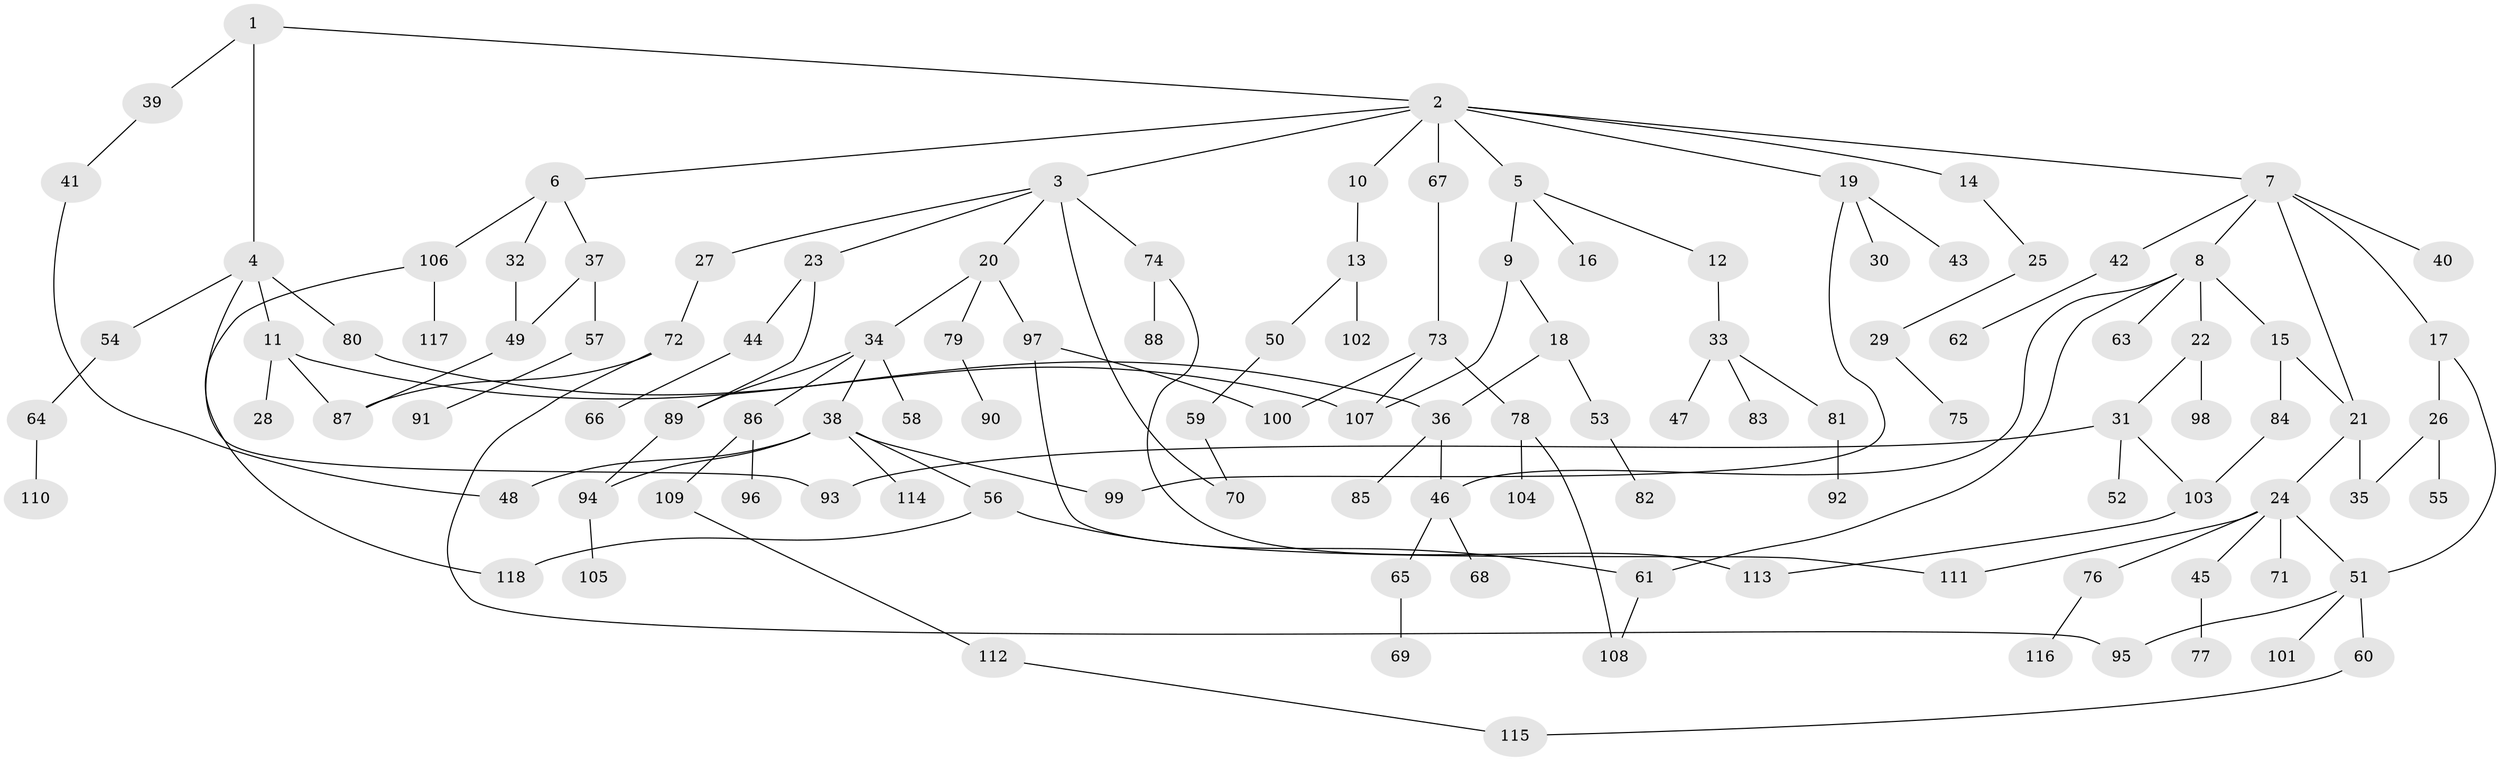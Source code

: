 // Generated by graph-tools (version 1.1) at 2025/34/03/09/25 02:34:07]
// undirected, 118 vertices, 142 edges
graph export_dot {
graph [start="1"]
  node [color=gray90,style=filled];
  1;
  2;
  3;
  4;
  5;
  6;
  7;
  8;
  9;
  10;
  11;
  12;
  13;
  14;
  15;
  16;
  17;
  18;
  19;
  20;
  21;
  22;
  23;
  24;
  25;
  26;
  27;
  28;
  29;
  30;
  31;
  32;
  33;
  34;
  35;
  36;
  37;
  38;
  39;
  40;
  41;
  42;
  43;
  44;
  45;
  46;
  47;
  48;
  49;
  50;
  51;
  52;
  53;
  54;
  55;
  56;
  57;
  58;
  59;
  60;
  61;
  62;
  63;
  64;
  65;
  66;
  67;
  68;
  69;
  70;
  71;
  72;
  73;
  74;
  75;
  76;
  77;
  78;
  79;
  80;
  81;
  82;
  83;
  84;
  85;
  86;
  87;
  88;
  89;
  90;
  91;
  92;
  93;
  94;
  95;
  96;
  97;
  98;
  99;
  100;
  101;
  102;
  103;
  104;
  105;
  106;
  107;
  108;
  109;
  110;
  111;
  112;
  113;
  114;
  115;
  116;
  117;
  118;
  1 -- 2;
  1 -- 4;
  1 -- 39;
  2 -- 3;
  2 -- 5;
  2 -- 6;
  2 -- 7;
  2 -- 10;
  2 -- 14;
  2 -- 19;
  2 -- 67;
  3 -- 20;
  3 -- 23;
  3 -- 27;
  3 -- 70;
  3 -- 74;
  4 -- 11;
  4 -- 54;
  4 -- 80;
  4 -- 93;
  5 -- 9;
  5 -- 12;
  5 -- 16;
  6 -- 32;
  6 -- 37;
  6 -- 106;
  7 -- 8;
  7 -- 17;
  7 -- 40;
  7 -- 42;
  7 -- 21;
  8 -- 15;
  8 -- 22;
  8 -- 46;
  8 -- 63;
  8 -- 61;
  9 -- 18;
  9 -- 107;
  10 -- 13;
  11 -- 28;
  11 -- 87;
  11 -- 36;
  12 -- 33;
  13 -- 50;
  13 -- 102;
  14 -- 25;
  15 -- 21;
  15 -- 84;
  17 -- 26;
  17 -- 51;
  18 -- 36;
  18 -- 53;
  19 -- 30;
  19 -- 43;
  19 -- 99;
  20 -- 34;
  20 -- 79;
  20 -- 97;
  21 -- 24;
  21 -- 35;
  22 -- 31;
  22 -- 98;
  23 -- 44;
  23 -- 89;
  24 -- 45;
  24 -- 51;
  24 -- 71;
  24 -- 76;
  24 -- 111;
  25 -- 29;
  26 -- 35;
  26 -- 55;
  27 -- 72;
  29 -- 75;
  31 -- 52;
  31 -- 103;
  31 -- 93;
  32 -- 49;
  33 -- 47;
  33 -- 81;
  33 -- 83;
  34 -- 38;
  34 -- 58;
  34 -- 86;
  34 -- 89;
  36 -- 85;
  36 -- 46;
  37 -- 49;
  37 -- 57;
  38 -- 48;
  38 -- 56;
  38 -- 99;
  38 -- 114;
  38 -- 94;
  39 -- 41;
  41 -- 48;
  42 -- 62;
  44 -- 66;
  45 -- 77;
  46 -- 65;
  46 -- 68;
  49 -- 87;
  50 -- 59;
  51 -- 60;
  51 -- 95;
  51 -- 101;
  53 -- 82;
  54 -- 64;
  56 -- 61;
  56 -- 118;
  57 -- 91;
  59 -- 70;
  60 -- 115;
  61 -- 108;
  64 -- 110;
  65 -- 69;
  67 -- 73;
  72 -- 87;
  72 -- 95;
  73 -- 78;
  73 -- 100;
  73 -- 107;
  74 -- 88;
  74 -- 113;
  76 -- 116;
  78 -- 104;
  78 -- 108;
  79 -- 90;
  80 -- 107;
  81 -- 92;
  84 -- 103;
  86 -- 96;
  86 -- 109;
  89 -- 94;
  94 -- 105;
  97 -- 111;
  97 -- 100;
  103 -- 113;
  106 -- 117;
  106 -- 118;
  109 -- 112;
  112 -- 115;
}
